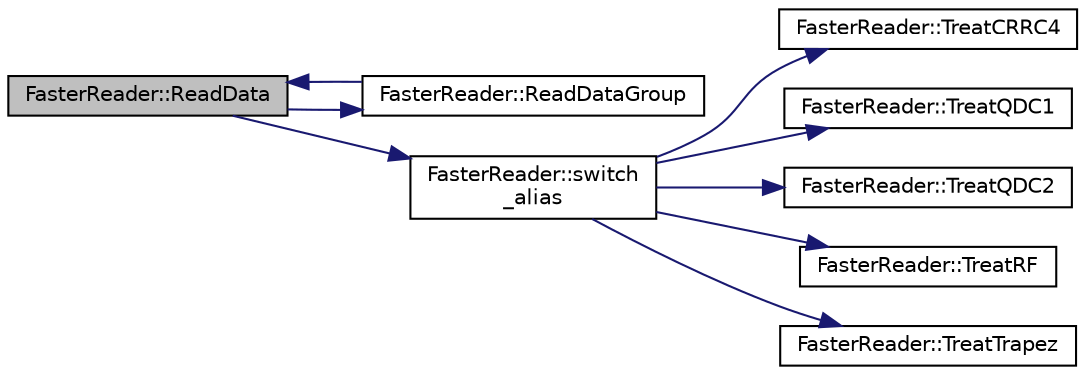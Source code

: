 digraph "FasterReader::ReadData"
{
 // LATEX_PDF_SIZE
  edge [fontname="Helvetica",fontsize="10",labelfontname="Helvetica",labelfontsize="10"];
  node [fontname="Helvetica",fontsize="10",shape=record];
  rankdir="LR";
  Node1 [label="FasterReader::ReadData",height=0.2,width=0.4,color="black", fillcolor="grey75", style="filled", fontcolor="black",tooltip="Treats faster data."];
  Node1 -> Node2 [color="midnightblue",fontsize="10",style="solid",fontname="Helvetica"];
  Node2 [label="FasterReader::ReadDataGroup",height=0.2,width=0.4,color="black", fillcolor="white", style="filled",URL="$class_faster_reader.html#a64fb4fc3d241141f5d27df99906780fc",tooltip="Treats the faster data groups."];
  Node2 -> Node1 [color="midnightblue",fontsize="10",style="solid",fontname="Helvetica"];
  Node1 -> Node3 [color="midnightblue",fontsize="10",style="solid",fontname="Helvetica"];
  Node3 [label="FasterReader::switch\l_alias",height=0.2,width=0.4,color="black", fillcolor="white", style="filled",URL="$class_faster_reader.html#af3c8f411415fb3d9fe20cd8551bc24ed",tooltip="Treat the specific part of data (QDC gates, spectro ADC ...)"];
  Node3 -> Node4 [color="midnightblue",fontsize="10",style="solid",fontname="Helvetica"];
  Node4 [label="FasterReader::TreatCRRC4",height=0.2,width=0.4,color="black", fillcolor="white", style="filled",URL="$class_faster_reader.html#aa0d1eaa1b39778def2b7cd25581accef",tooltip="Load CRRC4 data."];
  Node3 -> Node5 [color="midnightblue",fontsize="10",style="solid",fontname="Helvetica"];
  Node5 [label="FasterReader::TreatQDC1",height=0.2,width=0.4,color="black", fillcolor="white", style="filled",URL="$class_faster_reader.html#aa5890b8ac1fdbcd4e2c544c1eeca537b",tooltip="Load QDC1 data."];
  Node3 -> Node6 [color="midnightblue",fontsize="10",style="solid",fontname="Helvetica"];
  Node6 [label="FasterReader::TreatQDC2",height=0.2,width=0.4,color="black", fillcolor="white", style="filled",URL="$class_faster_reader.html#a94fd509a6352735984a20c03fb046254",tooltip="Load QDC2 data."];
  Node3 -> Node7 [color="midnightblue",fontsize="10",style="solid",fontname="Helvetica"];
  Node7 [label="FasterReader::TreatRF",height=0.2,width=0.4,color="black", fillcolor="white", style="filled",URL="$class_faster_reader.html#ad2d7d3acd1a874f09f44f2adfa69d42c",tooltip="Load RF data."];
  Node3 -> Node8 [color="midnightblue",fontsize="10",style="solid",fontname="Helvetica"];
  Node8 [label="FasterReader::TreatTrapez",height=0.2,width=0.4,color="black", fillcolor="white", style="filled",URL="$class_faster_reader.html#a3ee31b1e6a4c60d72f8d989d2e08bcdf",tooltip="Load Trapez data."];
}
